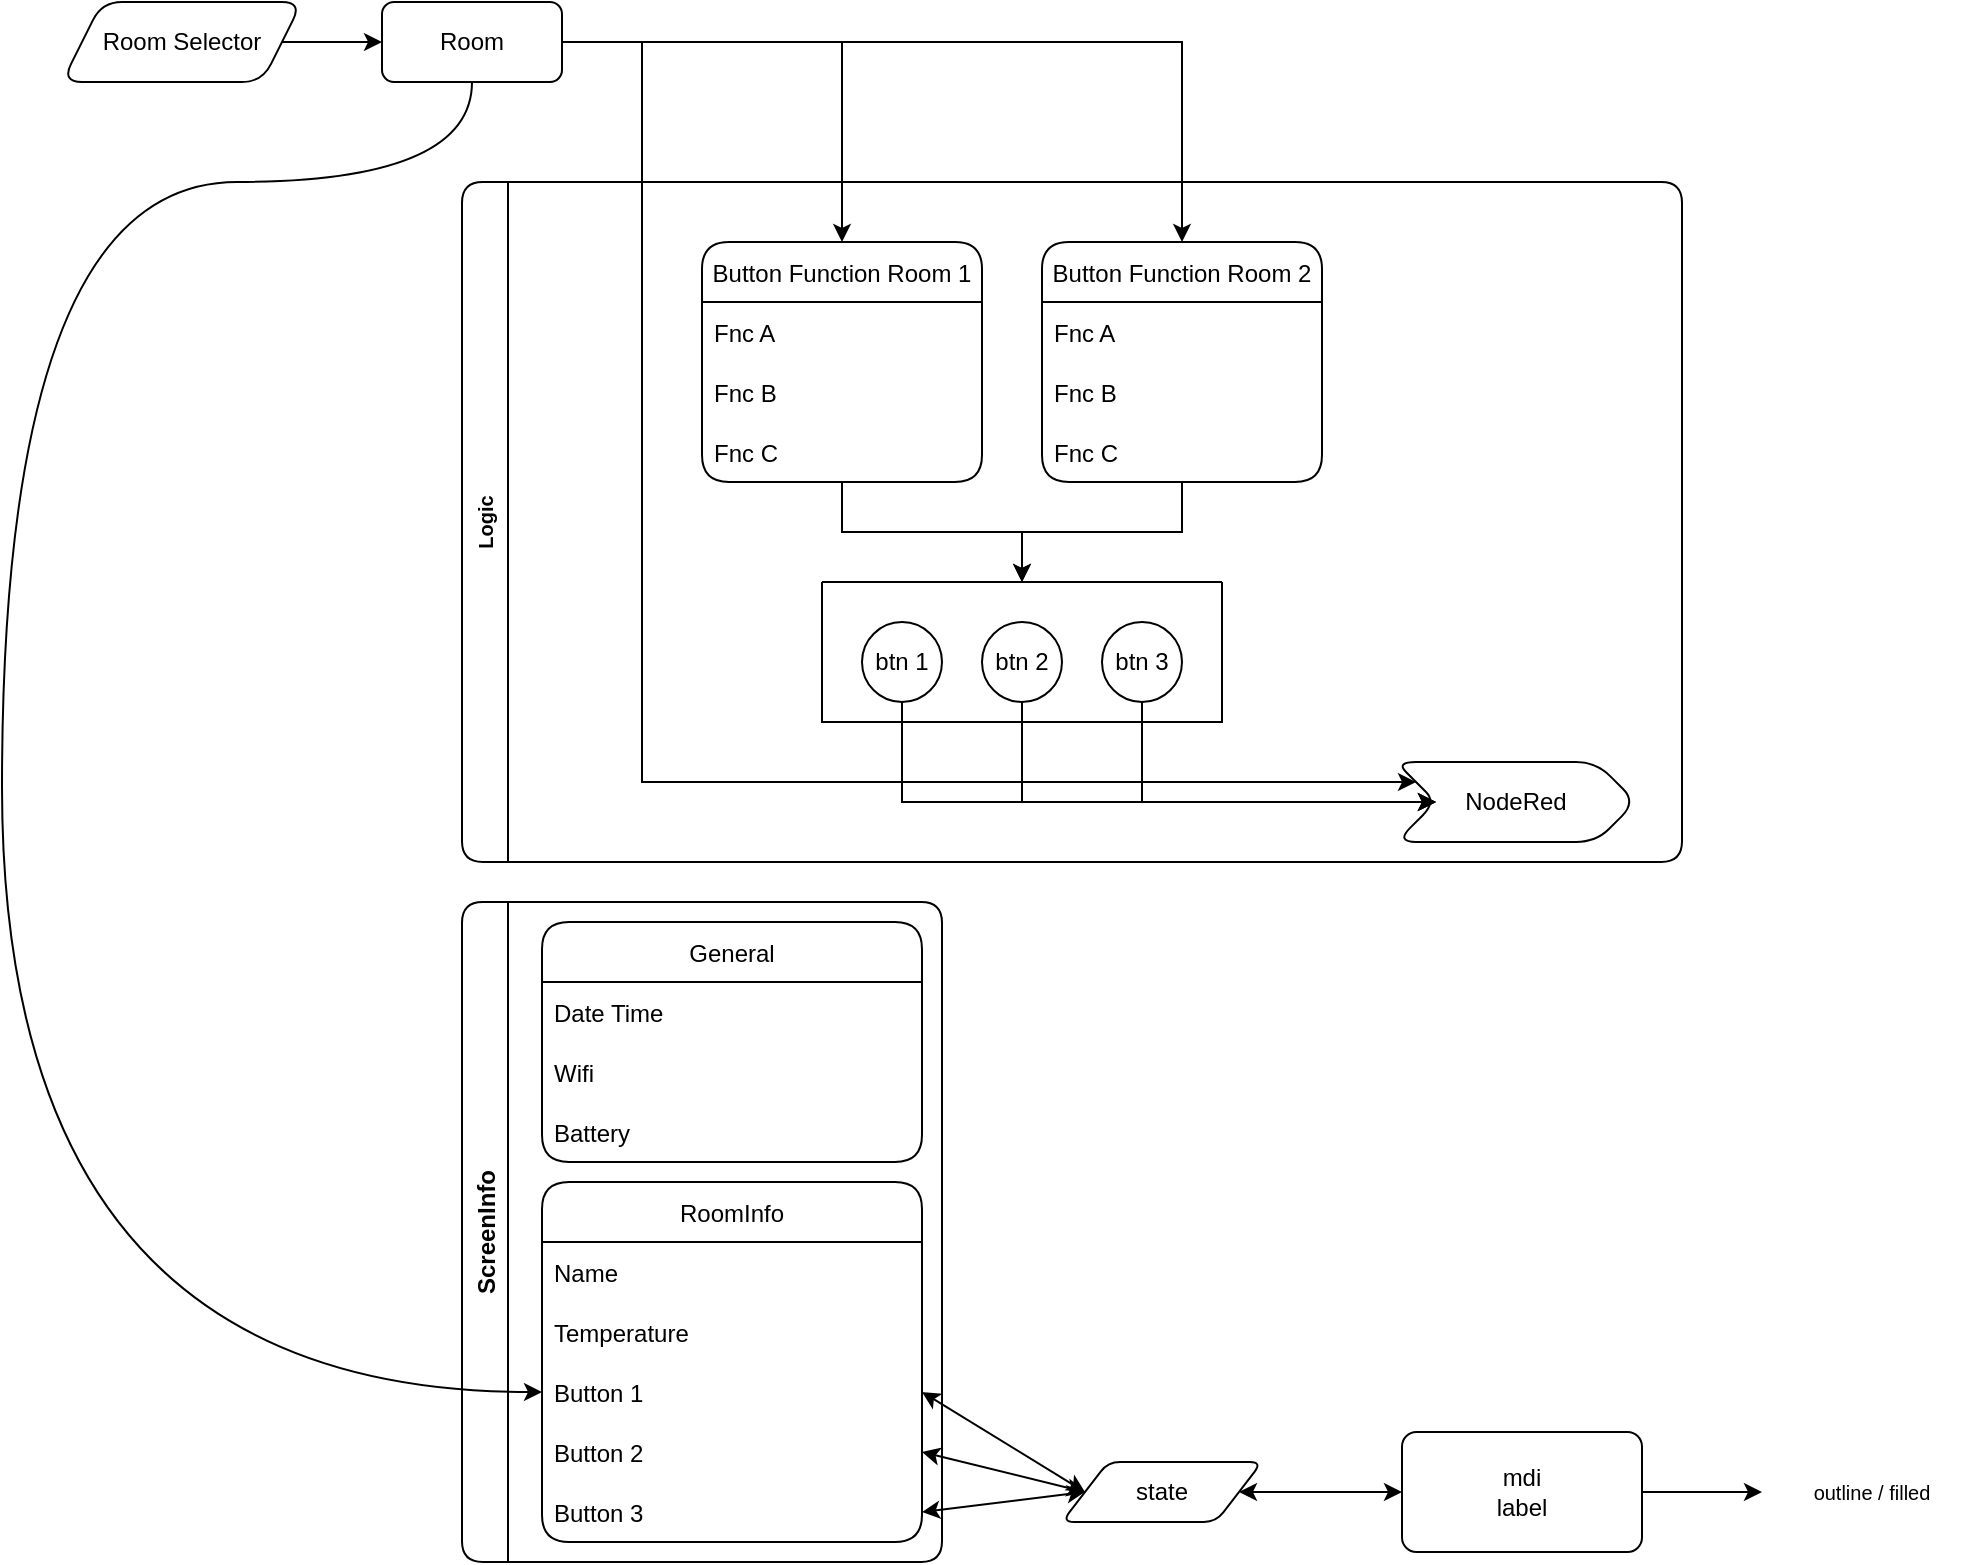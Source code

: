 <mxfile version="16.5.2" type="github">
  <diagram id="4uab9OP-IaXWsomK-0Jk" name="Flow">
    <mxGraphModel dx="2844" dy="1544" grid="1" gridSize="10" guides="1" tooltips="1" connect="1" arrows="1" fold="1" page="1" pageScale="1" pageWidth="1654" pageHeight="1169" math="0" shadow="0">
      <root>
        <mxCell id="0" />
        <mxCell id="1" parent="0" />
        <mxCell id="aPHUXNIeI92vyV6Ut_RM-1" style="edgeStyle=orthogonalEdgeStyle;rounded=0;orthogonalLoop=1;jettySize=auto;html=1;exitX=1;exitY=0.5;exitDx=0;exitDy=0;entryX=0.5;entryY=0;entryDx=0;entryDy=0;" edge="1" parent="1" source="aPHUXNIeI92vyV6Ut_RM-4" target="aPHUXNIeI92vyV6Ut_RM-27">
          <mxGeometry relative="1" as="geometry" />
        </mxCell>
        <mxCell id="aPHUXNIeI92vyV6Ut_RM-2" style="edgeStyle=orthogonalEdgeStyle;rounded=0;orthogonalLoop=1;jettySize=auto;html=1;exitX=1;exitY=0.5;exitDx=0;exitDy=0;entryX=0.5;entryY=0;entryDx=0;entryDy=0;" edge="1" parent="1" source="aPHUXNIeI92vyV6Ut_RM-4" target="aPHUXNIeI92vyV6Ut_RM-31">
          <mxGeometry relative="1" as="geometry" />
        </mxCell>
        <mxCell id="aPHUXNIeI92vyV6Ut_RM-3" style="edgeStyle=orthogonalEdgeStyle;rounded=0;orthogonalLoop=1;jettySize=auto;html=1;exitX=1;exitY=0.5;exitDx=0;exitDy=0;" edge="1" parent="1" source="aPHUXNIeI92vyV6Ut_RM-4" target="aPHUXNIeI92vyV6Ut_RM-41">
          <mxGeometry relative="1" as="geometry">
            <Array as="points">
              <mxPoint x="330" y="70" />
              <mxPoint x="330" y="440" />
            </Array>
          </mxGeometry>
        </mxCell>
        <mxCell id="aPHUXNIeI92vyV6Ut_RM-4" value="Room" style="rounded=1;whiteSpace=wrap;html=1;" vertex="1" parent="1">
          <mxGeometry x="200" y="50" width="90" height="40" as="geometry" />
        </mxCell>
        <mxCell id="aPHUXNIeI92vyV6Ut_RM-5" style="edgeStyle=orthogonalEdgeStyle;rounded=0;orthogonalLoop=1;jettySize=auto;html=1;exitX=1;exitY=0.5;exitDx=0;exitDy=0;entryX=0;entryY=0.5;entryDx=0;entryDy=0;" edge="1" parent="1" source="aPHUXNIeI92vyV6Ut_RM-6" target="aPHUXNIeI92vyV6Ut_RM-4">
          <mxGeometry relative="1" as="geometry" />
        </mxCell>
        <mxCell id="aPHUXNIeI92vyV6Ut_RM-6" value="Room Selector" style="shape=parallelogram;perimeter=parallelogramPerimeter;whiteSpace=wrap;html=1;fixedSize=1;rounded=1;" vertex="1" parent="1">
          <mxGeometry x="40" y="50" width="120" height="40" as="geometry" />
        </mxCell>
        <mxCell id="aPHUXNIeI92vyV6Ut_RM-7" value="ScreenInfo" style="swimlane;horizontal=0;rounded=1;" vertex="1" parent="1">
          <mxGeometry x="240" y="500" width="240" height="330" as="geometry" />
        </mxCell>
        <mxCell id="aPHUXNIeI92vyV6Ut_RM-8" value="RoomInfo" style="swimlane;fontStyle=0;childLayout=stackLayout;horizontal=1;startSize=30;horizontalStack=0;resizeParent=1;resizeParentMax=0;resizeLast=0;collapsible=1;marginBottom=0;rounded=1;" vertex="1" parent="aPHUXNIeI92vyV6Ut_RM-7">
          <mxGeometry x="40" y="140" width="190" height="180" as="geometry">
            <mxRectangle x="40" y="140" width="80" height="30" as="alternateBounds" />
          </mxGeometry>
        </mxCell>
        <mxCell id="aPHUXNIeI92vyV6Ut_RM-9" value="Name  " style="text;strokeColor=none;fillColor=none;align=left;verticalAlign=middle;spacingLeft=4;spacingRight=4;overflow=hidden;points=[[0,0.5],[1,0.5]];portConstraint=eastwest;rotatable=0;rounded=1;" vertex="1" parent="aPHUXNIeI92vyV6Ut_RM-8">
          <mxGeometry y="30" width="190" height="30" as="geometry" />
        </mxCell>
        <mxCell id="aPHUXNIeI92vyV6Ut_RM-10" value="Temperature" style="text;strokeColor=none;fillColor=none;align=left;verticalAlign=middle;spacingLeft=4;spacingRight=4;overflow=hidden;points=[[0,0.5],[1,0.5]];portConstraint=eastwest;rotatable=0;rounded=1;" vertex="1" parent="aPHUXNIeI92vyV6Ut_RM-8">
          <mxGeometry y="60" width="190" height="30" as="geometry" />
        </mxCell>
        <mxCell id="aPHUXNIeI92vyV6Ut_RM-11" value="Button 1 " style="text;strokeColor=none;fillColor=none;align=left;verticalAlign=middle;spacingLeft=4;spacingRight=4;overflow=hidden;points=[[0,0.5],[1,0.5]];portConstraint=eastwest;rotatable=0;rounded=1;" vertex="1" parent="aPHUXNIeI92vyV6Ut_RM-8">
          <mxGeometry y="90" width="190" height="30" as="geometry" />
        </mxCell>
        <mxCell id="aPHUXNIeI92vyV6Ut_RM-12" value="Button 2" style="text;strokeColor=none;fillColor=none;align=left;verticalAlign=middle;spacingLeft=4;spacingRight=4;overflow=hidden;points=[[0,0.5],[1,0.5]];portConstraint=eastwest;rotatable=0;rounded=1;" vertex="1" parent="aPHUXNIeI92vyV6Ut_RM-8">
          <mxGeometry y="120" width="190" height="30" as="geometry" />
        </mxCell>
        <mxCell id="aPHUXNIeI92vyV6Ut_RM-13" value="Button 3" style="text;strokeColor=none;fillColor=none;align=left;verticalAlign=middle;spacingLeft=4;spacingRight=4;overflow=hidden;points=[[0,0.5],[1,0.5]];portConstraint=eastwest;rotatable=0;rounded=1;" vertex="1" parent="aPHUXNIeI92vyV6Ut_RM-8">
          <mxGeometry y="150" width="190" height="30" as="geometry" />
        </mxCell>
        <mxCell id="aPHUXNIeI92vyV6Ut_RM-14" value="General" style="swimlane;fontStyle=0;childLayout=stackLayout;horizontal=1;startSize=30;horizontalStack=0;resizeParent=1;resizeParentMax=0;resizeLast=0;collapsible=1;marginBottom=0;rounded=1;" vertex="1" parent="aPHUXNIeI92vyV6Ut_RM-7">
          <mxGeometry x="40" y="10" width="190" height="120" as="geometry">
            <mxRectangle x="40" y="10" width="80" height="30" as="alternateBounds" />
          </mxGeometry>
        </mxCell>
        <mxCell id="aPHUXNIeI92vyV6Ut_RM-15" value="Date Time" style="text;strokeColor=none;fillColor=none;align=left;verticalAlign=middle;spacingLeft=4;spacingRight=4;overflow=hidden;points=[[0,0.5],[1,0.5]];portConstraint=eastwest;rotatable=0;rounded=1;" vertex="1" parent="aPHUXNIeI92vyV6Ut_RM-14">
          <mxGeometry y="30" width="190" height="30" as="geometry" />
        </mxCell>
        <mxCell id="aPHUXNIeI92vyV6Ut_RM-16" value="Wifi" style="text;strokeColor=none;fillColor=none;align=left;verticalAlign=middle;spacingLeft=4;spacingRight=4;overflow=hidden;points=[[0,0.5],[1,0.5]];portConstraint=eastwest;rotatable=0;rounded=1;" vertex="1" parent="aPHUXNIeI92vyV6Ut_RM-14">
          <mxGeometry y="60" width="190" height="30" as="geometry" />
        </mxCell>
        <mxCell id="aPHUXNIeI92vyV6Ut_RM-17" value="Battery" style="text;strokeColor=none;fillColor=none;align=left;verticalAlign=middle;spacingLeft=4;spacingRight=4;overflow=hidden;points=[[0,0.5],[1,0.5]];portConstraint=eastwest;rotatable=0;rounded=1;" vertex="1" parent="aPHUXNIeI92vyV6Ut_RM-14">
          <mxGeometry y="90" width="190" height="30" as="geometry" />
        </mxCell>
        <mxCell id="aPHUXNIeI92vyV6Ut_RM-18" style="rounded=0;orthogonalLoop=1;jettySize=auto;html=1;exitX=1;exitY=0.5;exitDx=0;exitDy=0;entryX=0;entryY=0.5;entryDx=0;entryDy=0;fontSize=10;" edge="1" parent="1" source="aPHUXNIeI92vyV6Ut_RM-45" target="aPHUXNIeI92vyV6Ut_RM-24">
          <mxGeometry relative="1" as="geometry" />
        </mxCell>
        <mxCell id="aPHUXNIeI92vyV6Ut_RM-19" value="" style="edgeStyle=orthogonalEdgeStyle;curved=1;rounded=0;orthogonalLoop=1;jettySize=auto;html=1;fontSize=10;startArrow=classic;startFill=1;" edge="1" parent="1" source="aPHUXNIeI92vyV6Ut_RM-20" target="aPHUXNIeI92vyV6Ut_RM-45">
          <mxGeometry relative="1" as="geometry" />
        </mxCell>
        <mxCell id="aPHUXNIeI92vyV6Ut_RM-20" value="state" style="shape=parallelogram;html=1;strokeWidth=1;perimeter=parallelogramPerimeter;whiteSpace=wrap;rounded=1;arcSize=12;size=0.23;" vertex="1" parent="1">
          <mxGeometry x="540" y="780" width="100" height="30" as="geometry" />
        </mxCell>
        <mxCell id="aPHUXNIeI92vyV6Ut_RM-21" style="rounded=0;orthogonalLoop=1;jettySize=auto;html=1;exitX=1;exitY=0.5;exitDx=0;exitDy=0;startArrow=classic;startFill=1;entryX=0;entryY=0.5;entryDx=0;entryDy=0;" edge="1" parent="1" source="aPHUXNIeI92vyV6Ut_RM-11" target="aPHUXNIeI92vyV6Ut_RM-20">
          <mxGeometry relative="1" as="geometry" />
        </mxCell>
        <mxCell id="aPHUXNIeI92vyV6Ut_RM-22" style="rounded=0;orthogonalLoop=1;jettySize=auto;html=1;exitX=1;exitY=0.5;exitDx=0;exitDy=0;entryX=0;entryY=0.5;entryDx=0;entryDy=0;startArrow=classic;startFill=1;" edge="1" parent="1" source="aPHUXNIeI92vyV6Ut_RM-12" target="aPHUXNIeI92vyV6Ut_RM-20">
          <mxGeometry relative="1" as="geometry">
            <mxPoint x="610" y="795.276" as="targetPoint" />
          </mxGeometry>
        </mxCell>
        <mxCell id="aPHUXNIeI92vyV6Ut_RM-23" style="rounded=0;orthogonalLoop=1;jettySize=auto;html=1;exitX=1;exitY=0.5;exitDx=0;exitDy=0;entryX=0;entryY=0.5;entryDx=0;entryDy=0;startArrow=classic;startFill=1;" edge="1" parent="1" source="aPHUXNIeI92vyV6Ut_RM-13" target="aPHUXNIeI92vyV6Ut_RM-20">
          <mxGeometry relative="1" as="geometry">
            <mxPoint x="610" y="790" as="targetPoint" />
          </mxGeometry>
        </mxCell>
        <mxCell id="aPHUXNIeI92vyV6Ut_RM-24" value="outline / filled" style="text;html=1;strokeColor=none;fillColor=none;align=center;verticalAlign=middle;whiteSpace=wrap;rounded=0;labelBorderColor=none;fontSize=10;" vertex="1" parent="1">
          <mxGeometry x="890" y="780" width="110" height="30" as="geometry" />
        </mxCell>
        <mxCell id="aPHUXNIeI92vyV6Ut_RM-25" style="edgeStyle=orthogonalEdgeStyle;rounded=0;orthogonalLoop=1;jettySize=auto;html=1;exitX=0.5;exitY=1;exitDx=0;exitDy=0;entryX=0;entryY=0.5;entryDx=0;entryDy=0;fontSize=10;curved=1;" edge="1" parent="1" source="aPHUXNIeI92vyV6Ut_RM-4" target="aPHUXNIeI92vyV6Ut_RM-11">
          <mxGeometry relative="1" as="geometry">
            <Array as="points">
              <mxPoint x="245" y="140" />
              <mxPoint x="10" y="140" />
              <mxPoint x="10" y="745" />
            </Array>
          </mxGeometry>
        </mxCell>
        <mxCell id="aPHUXNIeI92vyV6Ut_RM-26" value="Logic" style="swimlane;horizontal=0;rounded=1;labelBorderColor=none;fontSize=10;strokeWidth=1;" vertex="1" parent="1">
          <mxGeometry x="240" y="140" width="610" height="340" as="geometry" />
        </mxCell>
        <mxCell id="aPHUXNIeI92vyV6Ut_RM-27" value="Button Function Room 1" style="swimlane;fontStyle=0;childLayout=stackLayout;horizontal=1;startSize=30;horizontalStack=0;resizeParent=1;resizeParentMax=0;resizeLast=0;collapsible=1;marginBottom=0;rounded=1;" vertex="1" parent="aPHUXNIeI92vyV6Ut_RM-26">
          <mxGeometry x="120" y="30" width="140" height="120" as="geometry">
            <mxRectangle x="380" y="90" width="160" height="30" as="alternateBounds" />
          </mxGeometry>
        </mxCell>
        <mxCell id="aPHUXNIeI92vyV6Ut_RM-28" value="Fnc A" style="text;strokeColor=none;fillColor=none;align=left;verticalAlign=middle;spacingLeft=4;spacingRight=4;overflow=hidden;points=[[0,0.5],[1,0.5]];portConstraint=eastwest;rotatable=0;" vertex="1" parent="aPHUXNIeI92vyV6Ut_RM-27">
          <mxGeometry y="30" width="140" height="30" as="geometry" />
        </mxCell>
        <mxCell id="aPHUXNIeI92vyV6Ut_RM-29" value="Fnc B" style="text;strokeColor=none;fillColor=none;align=left;verticalAlign=middle;spacingLeft=4;spacingRight=4;overflow=hidden;points=[[0,0.5],[1,0.5]];portConstraint=eastwest;rotatable=0;" vertex="1" parent="aPHUXNIeI92vyV6Ut_RM-27">
          <mxGeometry y="60" width="140" height="30" as="geometry" />
        </mxCell>
        <mxCell id="aPHUXNIeI92vyV6Ut_RM-30" value="Fnc C" style="text;strokeColor=none;fillColor=none;align=left;verticalAlign=middle;spacingLeft=4;spacingRight=4;overflow=hidden;points=[[0,0.5],[1,0.5]];portConstraint=eastwest;rotatable=0;" vertex="1" parent="aPHUXNIeI92vyV6Ut_RM-27">
          <mxGeometry y="90" width="140" height="30" as="geometry" />
        </mxCell>
        <mxCell id="aPHUXNIeI92vyV6Ut_RM-31" value="Button Function Room 2" style="swimlane;fontStyle=0;childLayout=stackLayout;horizontal=1;startSize=30;horizontalStack=0;resizeParent=1;resizeParentMax=0;resizeLast=0;collapsible=1;marginBottom=0;rounded=1;" vertex="1" parent="aPHUXNIeI92vyV6Ut_RM-26">
          <mxGeometry x="290" y="30" width="140" height="120" as="geometry">
            <mxRectangle x="550" y="90" width="160" height="30" as="alternateBounds" />
          </mxGeometry>
        </mxCell>
        <mxCell id="aPHUXNIeI92vyV6Ut_RM-32" value="Fnc A" style="text;strokeColor=none;fillColor=none;align=left;verticalAlign=middle;spacingLeft=4;spacingRight=4;overflow=hidden;points=[[0,0.5],[1,0.5]];portConstraint=eastwest;rotatable=0;" vertex="1" parent="aPHUXNIeI92vyV6Ut_RM-31">
          <mxGeometry y="30" width="140" height="30" as="geometry" />
        </mxCell>
        <mxCell id="aPHUXNIeI92vyV6Ut_RM-33" value="Fnc B" style="text;strokeColor=none;fillColor=none;align=left;verticalAlign=middle;spacingLeft=4;spacingRight=4;overflow=hidden;points=[[0,0.5],[1,0.5]];portConstraint=eastwest;rotatable=0;" vertex="1" parent="aPHUXNIeI92vyV6Ut_RM-31">
          <mxGeometry y="60" width="140" height="30" as="geometry" />
        </mxCell>
        <mxCell id="aPHUXNIeI92vyV6Ut_RM-34" value="Fnc C" style="text;strokeColor=none;fillColor=none;align=left;verticalAlign=middle;spacingLeft=4;spacingRight=4;overflow=hidden;points=[[0,0.5],[1,0.5]];portConstraint=eastwest;rotatable=0;" vertex="1" parent="aPHUXNIeI92vyV6Ut_RM-31">
          <mxGeometry y="90" width="140" height="30" as="geometry" />
        </mxCell>
        <mxCell id="aPHUXNIeI92vyV6Ut_RM-35" value="" style="swimlane;startSize=0;rounded=1;arcSize=26;" vertex="1" parent="aPHUXNIeI92vyV6Ut_RM-26">
          <mxGeometry x="180" y="200" width="200" height="70" as="geometry" />
        </mxCell>
        <mxCell id="aPHUXNIeI92vyV6Ut_RM-36" value="btn 1" style="ellipse;whiteSpace=wrap;html=1;aspect=fixed;" vertex="1" parent="aPHUXNIeI92vyV6Ut_RM-35">
          <mxGeometry x="20" y="20" width="40" height="40" as="geometry" />
        </mxCell>
        <mxCell id="aPHUXNIeI92vyV6Ut_RM-37" value="btn 2" style="ellipse;whiteSpace=wrap;html=1;aspect=fixed;" vertex="1" parent="aPHUXNIeI92vyV6Ut_RM-35">
          <mxGeometry x="80" y="20" width="40" height="40" as="geometry" />
        </mxCell>
        <mxCell id="aPHUXNIeI92vyV6Ut_RM-38" value="btn 3" style="ellipse;whiteSpace=wrap;html=1;aspect=fixed;" vertex="1" parent="aPHUXNIeI92vyV6Ut_RM-35">
          <mxGeometry x="140" y="20" width="40" height="40" as="geometry" />
        </mxCell>
        <mxCell id="aPHUXNIeI92vyV6Ut_RM-39" value="" style="edgeStyle=orthogonalEdgeStyle;rounded=0;orthogonalLoop=1;jettySize=auto;html=1;entryX=0.5;entryY=0;entryDx=0;entryDy=0;" edge="1" parent="aPHUXNIeI92vyV6Ut_RM-26" source="aPHUXNIeI92vyV6Ut_RM-27" target="aPHUXNIeI92vyV6Ut_RM-35">
          <mxGeometry relative="1" as="geometry" />
        </mxCell>
        <mxCell id="aPHUXNIeI92vyV6Ut_RM-40" style="edgeStyle=orthogonalEdgeStyle;rounded=0;orthogonalLoop=1;jettySize=auto;html=1;exitX=0.5;exitY=1;exitDx=0;exitDy=0;entryX=0.5;entryY=0;entryDx=0;entryDy=0;" edge="1" parent="aPHUXNIeI92vyV6Ut_RM-26" source="aPHUXNIeI92vyV6Ut_RM-31" target="aPHUXNIeI92vyV6Ut_RM-35">
          <mxGeometry relative="1" as="geometry" />
        </mxCell>
        <mxCell id="aPHUXNIeI92vyV6Ut_RM-41" value="NodeRed" style="shape=step;perimeter=stepPerimeter;whiteSpace=wrap;html=1;fixedSize=1;rounded=1;" vertex="1" parent="aPHUXNIeI92vyV6Ut_RM-26">
          <mxGeometry x="467" y="290" width="120" height="40" as="geometry" />
        </mxCell>
        <mxCell id="aPHUXNIeI92vyV6Ut_RM-42" style="edgeStyle=orthogonalEdgeStyle;rounded=0;orthogonalLoop=1;jettySize=auto;html=1;exitX=0.5;exitY=1;exitDx=0;exitDy=0;entryX=0;entryY=0.5;entryDx=0;entryDy=0;" edge="1" parent="aPHUXNIeI92vyV6Ut_RM-26" source="aPHUXNIeI92vyV6Ut_RM-36" target="aPHUXNIeI92vyV6Ut_RM-41">
          <mxGeometry relative="1" as="geometry">
            <Array as="points">
              <mxPoint x="220" y="310" />
            </Array>
          </mxGeometry>
        </mxCell>
        <mxCell id="aPHUXNIeI92vyV6Ut_RM-43" style="edgeStyle=orthogonalEdgeStyle;rounded=0;orthogonalLoop=1;jettySize=auto;html=1;exitX=0.5;exitY=1;exitDx=0;exitDy=0;entryX=0;entryY=0.5;entryDx=0;entryDy=0;" edge="1" parent="aPHUXNIeI92vyV6Ut_RM-26" source="aPHUXNIeI92vyV6Ut_RM-37" target="aPHUXNIeI92vyV6Ut_RM-41">
          <mxGeometry relative="1" as="geometry">
            <Array as="points">
              <mxPoint x="280" y="310" />
            </Array>
          </mxGeometry>
        </mxCell>
        <mxCell id="aPHUXNIeI92vyV6Ut_RM-44" style="edgeStyle=orthogonalEdgeStyle;rounded=0;orthogonalLoop=1;jettySize=auto;html=1;exitX=0.5;exitY=1;exitDx=0;exitDy=0;entryX=0;entryY=0.5;entryDx=0;entryDy=0;" edge="1" parent="aPHUXNIeI92vyV6Ut_RM-26" source="aPHUXNIeI92vyV6Ut_RM-38" target="aPHUXNIeI92vyV6Ut_RM-41">
          <mxGeometry relative="1" as="geometry">
            <mxPoint x="290" y="270" as="sourcePoint" />
            <mxPoint x="430" y="320" as="targetPoint" />
            <Array as="points">
              <mxPoint x="340" y="310" />
            </Array>
          </mxGeometry>
        </mxCell>
        <mxCell id="aPHUXNIeI92vyV6Ut_RM-45" value="mdi&lt;br&gt;label" style="whiteSpace=wrap;html=1;strokeWidth=1;rounded=1;arcSize=12;" vertex="1" parent="1">
          <mxGeometry x="710" y="765" width="120" height="60" as="geometry" />
        </mxCell>
      </root>
    </mxGraphModel>
  </diagram>
</mxfile>
